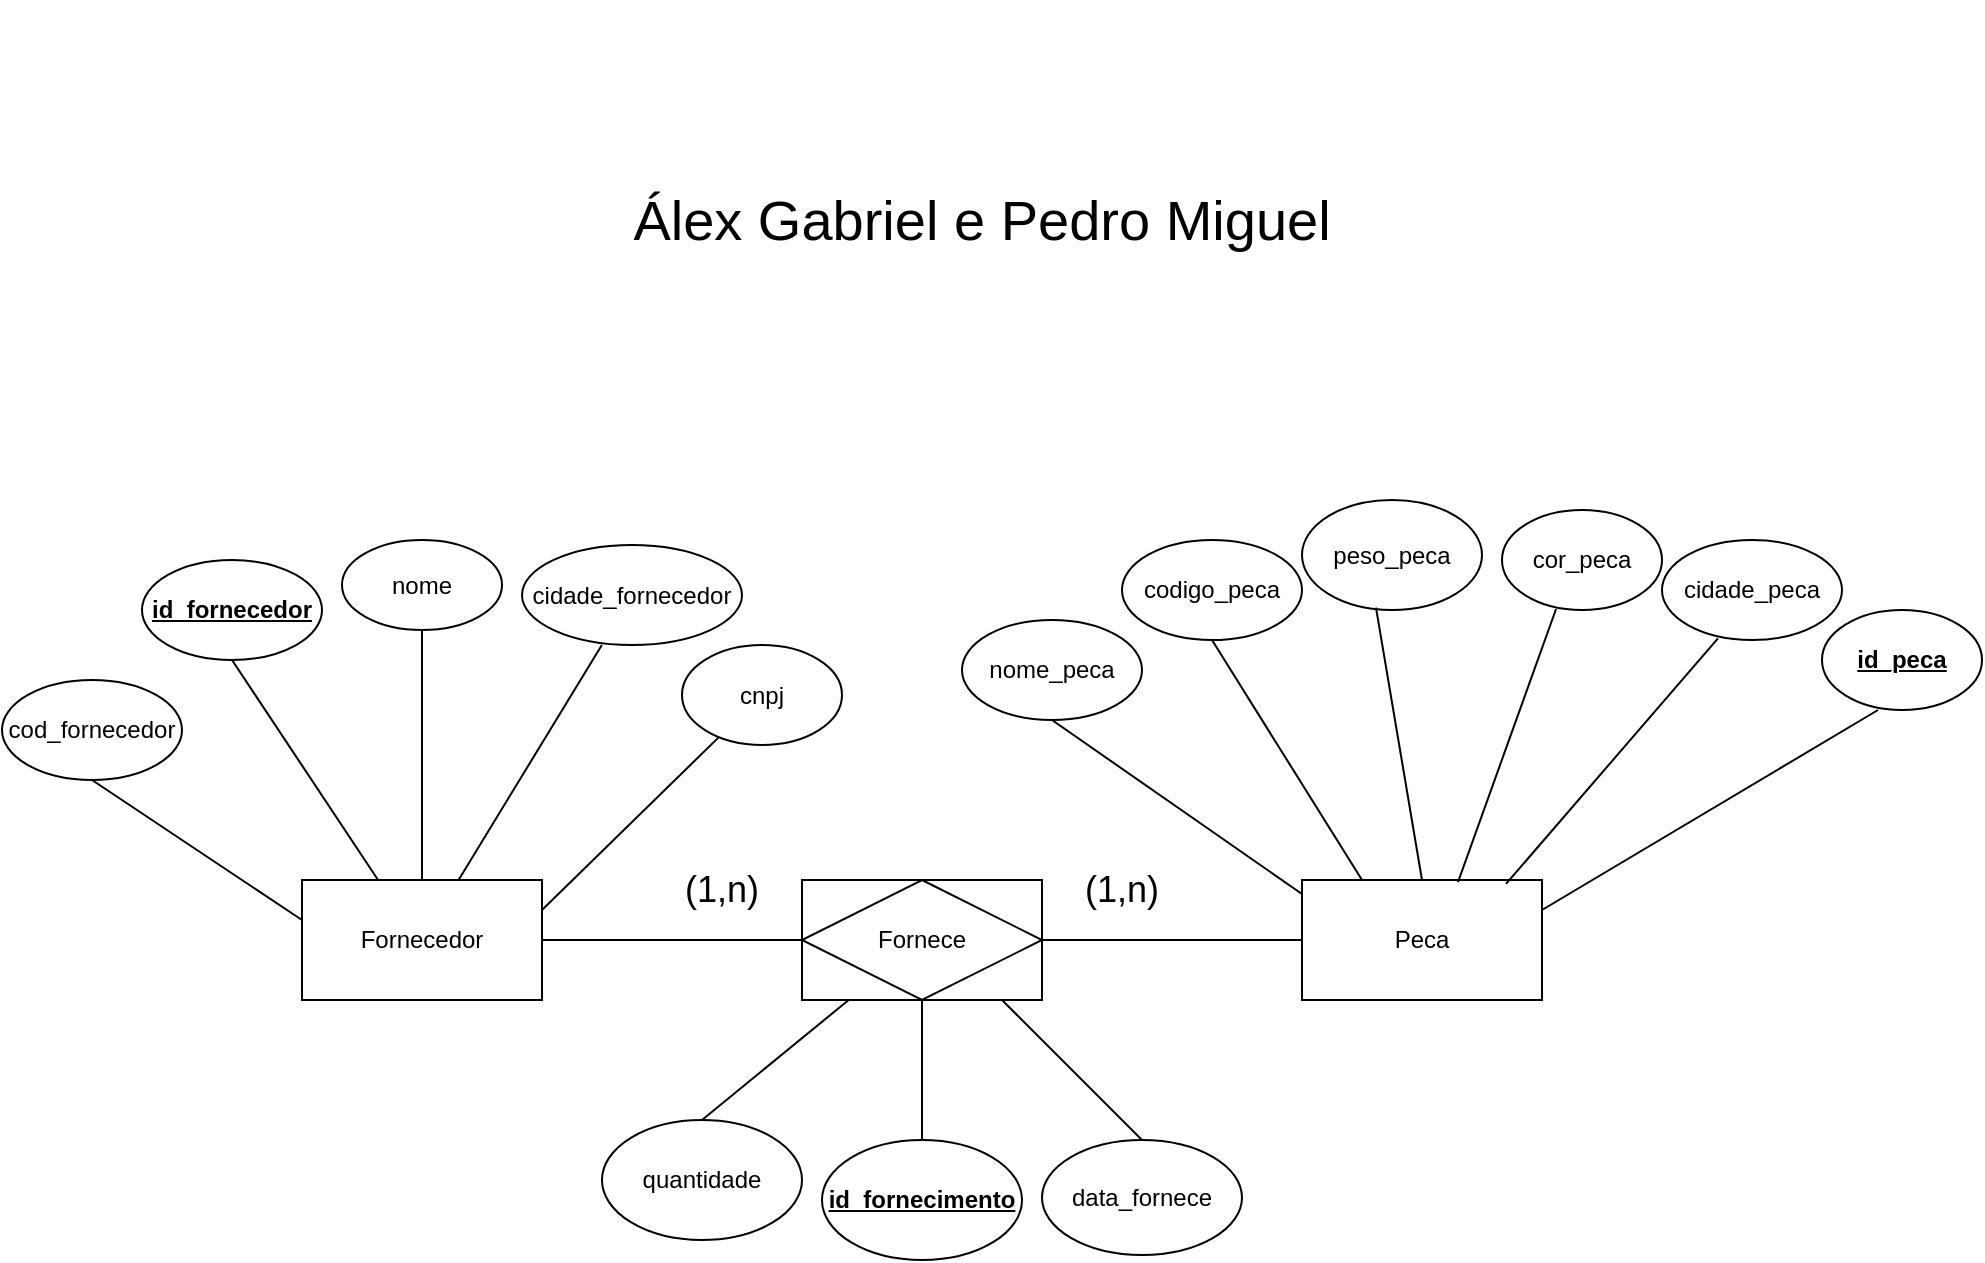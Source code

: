 <mxfile version="20.2.5" type="device"><diagram id="xOZJxtT1UimjUiQTAb_j" name="Página-1"><mxGraphModel dx="2208" dy="1933" grid="1" gridSize="10" guides="1" tooltips="1" connect="1" arrows="1" fold="1" page="1" pageScale="1" pageWidth="827" pageHeight="1169" math="0" shadow="0"><root><mxCell id="0"/><mxCell id="1" parent="0"/><mxCell id="zqPppEQ1_-VG0vTMp2Ln-1" value="Fornecedor" style="rounded=0;whiteSpace=wrap;html=1;" parent="1" vertex="1"><mxGeometry x="130" y="280" width="120" height="60" as="geometry"/></mxCell><mxCell id="zqPppEQ1_-VG0vTMp2Ln-2" value="Peca" style="rounded=0;whiteSpace=wrap;html=1;" parent="1" vertex="1"><mxGeometry x="630" y="280" width="120" height="60" as="geometry"/></mxCell><mxCell id="zqPppEQ1_-VG0vTMp2Ln-3" value="" style="rounded=0;whiteSpace=wrap;html=1;" parent="1" vertex="1"><mxGeometry x="380" y="280" width="120" height="60" as="geometry"/></mxCell><mxCell id="zqPppEQ1_-VG0vTMp2Ln-4" value="Fornece" style="rhombus;whiteSpace=wrap;html=1;" parent="1" vertex="1"><mxGeometry x="380" y="280" width="120" height="60" as="geometry"/></mxCell><mxCell id="zqPppEQ1_-VG0vTMp2Ln-6" value="nome" style="ellipse;whiteSpace=wrap;html=1;" parent="1" vertex="1"><mxGeometry x="150" y="110" width="80" height="45" as="geometry"/></mxCell><mxCell id="zqPppEQ1_-VG0vTMp2Ln-7" value="cidade_fornecedor" style="ellipse;whiteSpace=wrap;html=1;" parent="1" vertex="1"><mxGeometry x="240" y="112.5" width="110" height="50" as="geometry"/></mxCell><mxCell id="zqPppEQ1_-VG0vTMp2Ln-8" value="cod_fornecedor" style="ellipse;whiteSpace=wrap;html=1;" parent="1" vertex="1"><mxGeometry x="-20" y="180" width="90" height="50" as="geometry"/></mxCell><mxCell id="zqPppEQ1_-VG0vTMp2Ln-9" value="&lt;b&gt;&lt;u&gt;id_fornecedor&lt;/u&gt;&lt;/b&gt;" style="ellipse;whiteSpace=wrap;html=1;" parent="1" vertex="1"><mxGeometry x="50" y="120" width="90" height="50" as="geometry"/></mxCell><mxCell id="zqPppEQ1_-VG0vTMp2Ln-10" value="" style="endArrow=none;html=1;rounded=0;entryX=0.5;entryY=1;entryDx=0;entryDy=0;" parent="1" target="zqPppEQ1_-VG0vTMp2Ln-8" edge="1"><mxGeometry width="50" height="50" relative="1" as="geometry"><mxPoint x="130" y="300" as="sourcePoint"/><mxPoint x="190" y="200" as="targetPoint"/></mxGeometry></mxCell><mxCell id="zqPppEQ1_-VG0vTMp2Ln-11" value="" style="endArrow=none;html=1;rounded=0;entryX=0.5;entryY=1;entryDx=0;entryDy=0;exitX=0.317;exitY=0;exitDx=0;exitDy=0;exitPerimeter=0;" parent="1" source="zqPppEQ1_-VG0vTMp2Ln-1" target="zqPppEQ1_-VG0vTMp2Ln-9" edge="1"><mxGeometry width="50" height="50" relative="1" as="geometry"><mxPoint x="190" y="230" as="sourcePoint"/><mxPoint x="240" y="180" as="targetPoint"/></mxGeometry></mxCell><mxCell id="zqPppEQ1_-VG0vTMp2Ln-12" value="" style="endArrow=none;html=1;rounded=0;entryX=0.5;entryY=1;entryDx=0;entryDy=0;exitX=0.5;exitY=0;exitDx=0;exitDy=0;" parent="1" source="zqPppEQ1_-VG0vTMp2Ln-1" target="zqPppEQ1_-VG0vTMp2Ln-6" edge="1"><mxGeometry width="50" height="50" relative="1" as="geometry"><mxPoint x="220" y="210" as="sourcePoint"/><mxPoint x="270" y="160" as="targetPoint"/></mxGeometry></mxCell><mxCell id="zqPppEQ1_-VG0vTMp2Ln-14" value="" style="endArrow=none;html=1;rounded=0;entryX=0.363;entryY=1;entryDx=0;entryDy=0;entryPerimeter=0;" parent="1" source="zqPppEQ1_-VG0vTMp2Ln-1" target="zqPppEQ1_-VG0vTMp2Ln-7" edge="1"><mxGeometry width="50" height="50" relative="1" as="geometry"><mxPoint x="290" y="240" as="sourcePoint"/><mxPoint x="340" y="190" as="targetPoint"/></mxGeometry></mxCell><mxCell id="zqPppEQ1_-VG0vTMp2Ln-15" value="cnpj" style="ellipse;whiteSpace=wrap;html=1;" parent="1" vertex="1"><mxGeometry x="320" y="162.5" width="80" height="50" as="geometry"/></mxCell><mxCell id="zqPppEQ1_-VG0vTMp2Ln-16" value="" style="endArrow=none;html=1;rounded=0;exitX=1;exitY=0.25;exitDx=0;exitDy=0;" parent="1" source="zqPppEQ1_-VG0vTMp2Ln-1" target="zqPppEQ1_-VG0vTMp2Ln-15" edge="1"><mxGeometry width="50" height="50" relative="1" as="geometry"><mxPoint x="320" y="310" as="sourcePoint"/><mxPoint x="370" y="260" as="targetPoint"/></mxGeometry></mxCell><mxCell id="zqPppEQ1_-VG0vTMp2Ln-18" value="&lt;u&gt;&lt;b&gt;id_fornecimento&lt;/b&gt;&lt;/u&gt;" style="ellipse;whiteSpace=wrap;html=1;" parent="1" vertex="1"><mxGeometry x="390" y="410" width="100" height="60" as="geometry"/></mxCell><mxCell id="zqPppEQ1_-VG0vTMp2Ln-19" value="quantidade" style="ellipse;whiteSpace=wrap;html=1;" parent="1" vertex="1"><mxGeometry x="280" y="400" width="100" height="60" as="geometry"/></mxCell><mxCell id="zqPppEQ1_-VG0vTMp2Ln-21" value="" style="endArrow=none;html=1;rounded=0;exitX=0.5;exitY=0;exitDx=0;exitDy=0;" parent="1" source="zqPppEQ1_-VG0vTMp2Ln-19" target="zqPppEQ1_-VG0vTMp2Ln-3" edge="1"><mxGeometry width="50" height="50" relative="1" as="geometry"><mxPoint x="350" y="400" as="sourcePoint"/><mxPoint x="400" y="350" as="targetPoint"/></mxGeometry></mxCell><mxCell id="zqPppEQ1_-VG0vTMp2Ln-22" value="" style="endArrow=none;html=1;rounded=0;entryX=0.5;entryY=1;entryDx=0;entryDy=0;exitX=0.5;exitY=0;exitDx=0;exitDy=0;" parent="1" source="zqPppEQ1_-VG0vTMp2Ln-18" target="zqPppEQ1_-VG0vTMp2Ln-4" edge="1"><mxGeometry width="50" height="50" relative="1" as="geometry"><mxPoint x="440" y="410" as="sourcePoint"/><mxPoint x="490" y="360" as="targetPoint"/></mxGeometry></mxCell><mxCell id="zqPppEQ1_-VG0vTMp2Ln-23" value="" style="endArrow=none;html=1;rounded=0;exitX=0.5;exitY=0;exitDx=0;exitDy=0;" parent="1" source="zqPppEQ1_-VG0vTMp2Ln-24" edge="1"><mxGeometry width="50" height="50" relative="1" as="geometry"><mxPoint x="530" y="400" as="sourcePoint"/><mxPoint x="480" y="340" as="targetPoint"/></mxGeometry></mxCell><mxCell id="zqPppEQ1_-VG0vTMp2Ln-24" value="data_fornece" style="ellipse;whiteSpace=wrap;html=1;" parent="1" vertex="1"><mxGeometry x="500" y="410" width="100" height="57.5" as="geometry"/></mxCell><mxCell id="zqPppEQ1_-VG0vTMp2Ln-25" value="" style="endArrow=none;html=1;rounded=0;exitX=1;exitY=0.5;exitDx=0;exitDy=0;entryX=0;entryY=0.5;entryDx=0;entryDy=0;" parent="1" source="zqPppEQ1_-VG0vTMp2Ln-1" target="zqPppEQ1_-VG0vTMp2Ln-4" edge="1"><mxGeometry width="50" height="50" relative="1" as="geometry"><mxPoint x="280" y="340" as="sourcePoint"/><mxPoint x="330" y="290" as="targetPoint"/></mxGeometry></mxCell><mxCell id="zqPppEQ1_-VG0vTMp2Ln-26" value="" style="endArrow=none;html=1;rounded=0;exitX=1;exitY=0.5;exitDx=0;exitDy=0;entryX=0;entryY=0.5;entryDx=0;entryDy=0;" parent="1" source="zqPppEQ1_-VG0vTMp2Ln-4" target="zqPppEQ1_-VG0vTMp2Ln-2" edge="1"><mxGeometry width="50" height="50" relative="1" as="geometry"><mxPoint x="530" y="310" as="sourcePoint"/><mxPoint x="580" y="260" as="targetPoint"/></mxGeometry></mxCell><mxCell id="zqPppEQ1_-VG0vTMp2Ln-29" value="codigo_peca" style="ellipse;whiteSpace=wrap;html=1;" parent="1" vertex="1"><mxGeometry x="540" y="110" width="90" height="50" as="geometry"/></mxCell><mxCell id="zqPppEQ1_-VG0vTMp2Ln-30" value="nome_peca" style="ellipse;whiteSpace=wrap;html=1;" parent="1" vertex="1"><mxGeometry x="460" y="150" width="90" height="50" as="geometry"/></mxCell><mxCell id="zqPppEQ1_-VG0vTMp2Ln-31" value="cor_peca" style="ellipse;whiteSpace=wrap;html=1;" parent="1" vertex="1"><mxGeometry x="730" y="95" width="80" height="50" as="geometry"/></mxCell><mxCell id="zqPppEQ1_-VG0vTMp2Ln-32" value="peso_peca" style="ellipse;whiteSpace=wrap;html=1;" parent="1" vertex="1"><mxGeometry x="630" y="90" width="90" height="55" as="geometry"/></mxCell><mxCell id="zqPppEQ1_-VG0vTMp2Ln-33" value="cidade_peca" style="ellipse;whiteSpace=wrap;html=1;" parent="1" vertex="1"><mxGeometry x="810" y="110" width="90" height="50" as="geometry"/></mxCell><mxCell id="zqPppEQ1_-VG0vTMp2Ln-34" value="&lt;b&gt;&lt;u&gt;id_peca&lt;/u&gt;&lt;/b&gt;" style="ellipse;whiteSpace=wrap;html=1;" parent="1" vertex="1"><mxGeometry x="890" y="145" width="80" height="50" as="geometry"/></mxCell><mxCell id="zqPppEQ1_-VG0vTMp2Ln-36" value="" style="endArrow=none;html=1;rounded=0;entryX=0.5;entryY=1;entryDx=0;entryDy=0;exitX=0;exitY=0.117;exitDx=0;exitDy=0;exitPerimeter=0;" parent="1" source="zqPppEQ1_-VG0vTMp2Ln-2" target="zqPppEQ1_-VG0vTMp2Ln-30" edge="1"><mxGeometry width="50" height="50" relative="1" as="geometry"><mxPoint x="690" y="230" as="sourcePoint"/><mxPoint x="740" y="180" as="targetPoint"/></mxGeometry></mxCell><mxCell id="zqPppEQ1_-VG0vTMp2Ln-37" value="" style="endArrow=none;html=1;rounded=0;entryX=0.5;entryY=1;entryDx=0;entryDy=0;exitX=0.25;exitY=0;exitDx=0;exitDy=0;exitPerimeter=0;" parent="1" source="zqPppEQ1_-VG0vTMp2Ln-2" target="zqPppEQ1_-VG0vTMp2Ln-29" edge="1"><mxGeometry width="50" height="50" relative="1" as="geometry"><mxPoint x="720" y="230" as="sourcePoint"/><mxPoint x="770" y="180" as="targetPoint"/><Array as="points"/></mxGeometry></mxCell><mxCell id="zqPppEQ1_-VG0vTMp2Ln-38" value="" style="endArrow=none;html=1;rounded=0;entryX=0.411;entryY=0.978;entryDx=0;entryDy=0;entryPerimeter=0;exitX=0.5;exitY=0;exitDx=0;exitDy=0;" parent="1" source="zqPppEQ1_-VG0vTMp2Ln-2" target="zqPppEQ1_-VG0vTMp2Ln-32" edge="1"><mxGeometry width="50" height="50" relative="1" as="geometry"><mxPoint x="680" y="280" as="sourcePoint"/><mxPoint x="790" y="150" as="targetPoint"/></mxGeometry></mxCell><mxCell id="zqPppEQ1_-VG0vTMp2Ln-39" value="" style="endArrow=none;html=1;rounded=0;entryX=0.338;entryY=0.99;entryDx=0;entryDy=0;entryPerimeter=0;exitX=0.65;exitY=0.017;exitDx=0;exitDy=0;exitPerimeter=0;" parent="1" source="zqPppEQ1_-VG0vTMp2Ln-2" target="zqPppEQ1_-VG0vTMp2Ln-31" edge="1"><mxGeometry width="50" height="50" relative="1" as="geometry"><mxPoint x="820" y="280" as="sourcePoint"/><mxPoint x="870" y="230" as="targetPoint"/></mxGeometry></mxCell><mxCell id="zqPppEQ1_-VG0vTMp2Ln-41" value="" style="endArrow=none;html=1;rounded=0;entryX=0.311;entryY=0.983;entryDx=0;entryDy=0;exitX=0.85;exitY=0.033;exitDx=0;exitDy=0;entryPerimeter=0;exitPerimeter=0;" parent="1" source="zqPppEQ1_-VG0vTMp2Ln-2" target="zqPppEQ1_-VG0vTMp2Ln-33" edge="1"><mxGeometry width="50" height="50" relative="1" as="geometry"><mxPoint x="920" y="280" as="sourcePoint"/><mxPoint x="970" y="230" as="targetPoint"/></mxGeometry></mxCell><mxCell id="zqPppEQ1_-VG0vTMp2Ln-43" value="" style="endArrow=none;html=1;rounded=0;exitX=1;exitY=0.25;exitDx=0;exitDy=0;entryX=0.35;entryY=1;entryDx=0;entryDy=0;entryPerimeter=0;" parent="1" source="zqPppEQ1_-VG0vTMp2Ln-2" target="zqPppEQ1_-VG0vTMp2Ln-34" edge="1"><mxGeometry width="50" height="50" relative="1" as="geometry"><mxPoint x="860" y="390" as="sourcePoint"/><mxPoint x="940" y="200" as="targetPoint"/></mxGeometry></mxCell><mxCell id="zqPppEQ1_-VG0vTMp2Ln-52" value="&lt;p style=&quot;line-height: 2.5; font-size: 28px;&quot;&gt;Álex Gabriel e Pedro Miguel&lt;/p&gt;" style="text;html=1;strokeColor=none;fillColor=none;align=center;verticalAlign=middle;whiteSpace=wrap;rounded=0;fontSize=28;" parent="1" vertex="1"><mxGeometry x="260" y="-160" width="420" height="220" as="geometry"/></mxCell><mxCell id="BrQBAoSZwZ0B4cb02aGU-1" value="(1,n)" style="text;html=1;strokeColor=none;fillColor=none;align=center;verticalAlign=middle;whiteSpace=wrap;rounded=0;fontSize=18;" vertex="1" parent="1"><mxGeometry x="310" y="270" width="60" height="30" as="geometry"/></mxCell><mxCell id="BrQBAoSZwZ0B4cb02aGU-2" value="(1,n)" style="text;html=1;strokeColor=none;fillColor=none;align=center;verticalAlign=middle;whiteSpace=wrap;rounded=0;fontSize=18;" vertex="1" parent="1"><mxGeometry x="510" y="270" width="60" height="30" as="geometry"/></mxCell></root></mxGraphModel></diagram></mxfile>